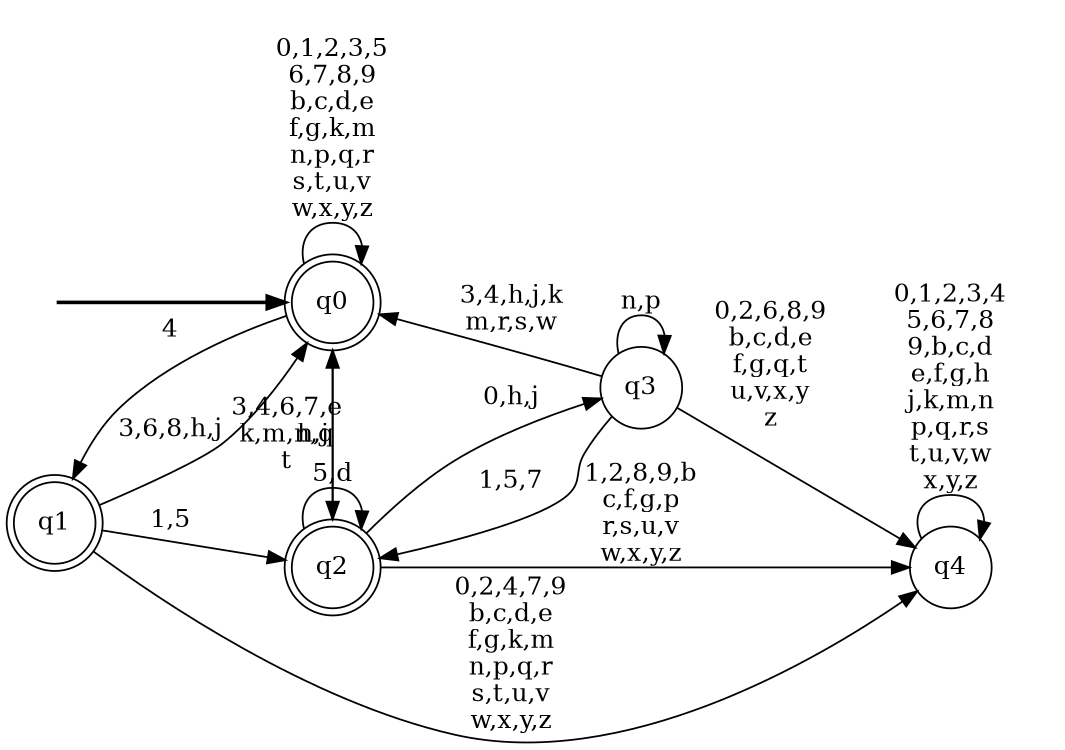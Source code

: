 digraph BlueStar {
__start0 [style = invis, shape = none, label = "", width = 0, height = 0];

rankdir=LR;
size="8,5";

s0 [style="rounded,filled", color="black", fillcolor="white" shape="doublecircle", label="q0"];
s1 [style="rounded,filled", color="black", fillcolor="white" shape="doublecircle", label="q1"];
s2 [style="rounded,filled", color="black", fillcolor="white" shape="doublecircle", label="q2"];
s3 [style="filled", color="black", fillcolor="white" shape="circle", label="q3"];
s4 [style="filled", color="black", fillcolor="white" shape="circle", label="q4"];
subgraph cluster_main { 
	graph [pad=".75", ranksep="0.15", nodesep="0.15"];
	 style=invis; 
	__start0 -> s0 [penwidth=2];
}
s0 -> s0 [label="0,1,2,3,5\n6,7,8,9\nb,c,d,e\nf,g,k,m\nn,p,q,r\ns,t,u,v\nw,x,y,z"];
s0 -> s1 [label="4"];
s0 -> s2 [label="h,j"];
s1 -> s0 [label="3,6,8,h,j"];
s1 -> s2 [label="1,5"];
s1 -> s4 [label="0,2,4,7,9\nb,c,d,e\nf,g,k,m\nn,p,q,r\ns,t,u,v\nw,x,y,z"];
s2 -> s0 [label="3,4,6,7,e\nk,m,n,q\nt"];
s2 -> s2 [label="5,d"];
s2 -> s3 [label="0,h,j"];
s2 -> s4 [label="1,2,8,9,b\nc,f,g,p\nr,s,u,v\nw,x,y,z"];
s3 -> s0 [label="3,4,h,j,k\nm,r,s,w"];
s3 -> s2 [label="1,5,7"];
s3 -> s3 [label="n,p"];
s3 -> s4 [label="0,2,6,8,9\nb,c,d,e\nf,g,q,t\nu,v,x,y\nz"];
s4 -> s4 [label="0,1,2,3,4\n5,6,7,8\n9,b,c,d\ne,f,g,h\nj,k,m,n\np,q,r,s\nt,u,v,w\nx,y,z"];

}